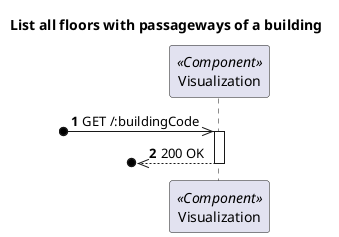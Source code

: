 @startuml Process View - Level 2 - List all floors with passageways of a building
'https://plantuml.com/sequence-diagram

autonumber

skinparam packageStyle rect

title List all floors with passageways of a building

participant "Visualization" as V <<Component>>

?o->> V : GET /:buildingCode

activate V
?o<<--- V : 200 OK
deactivate V

@enduml
